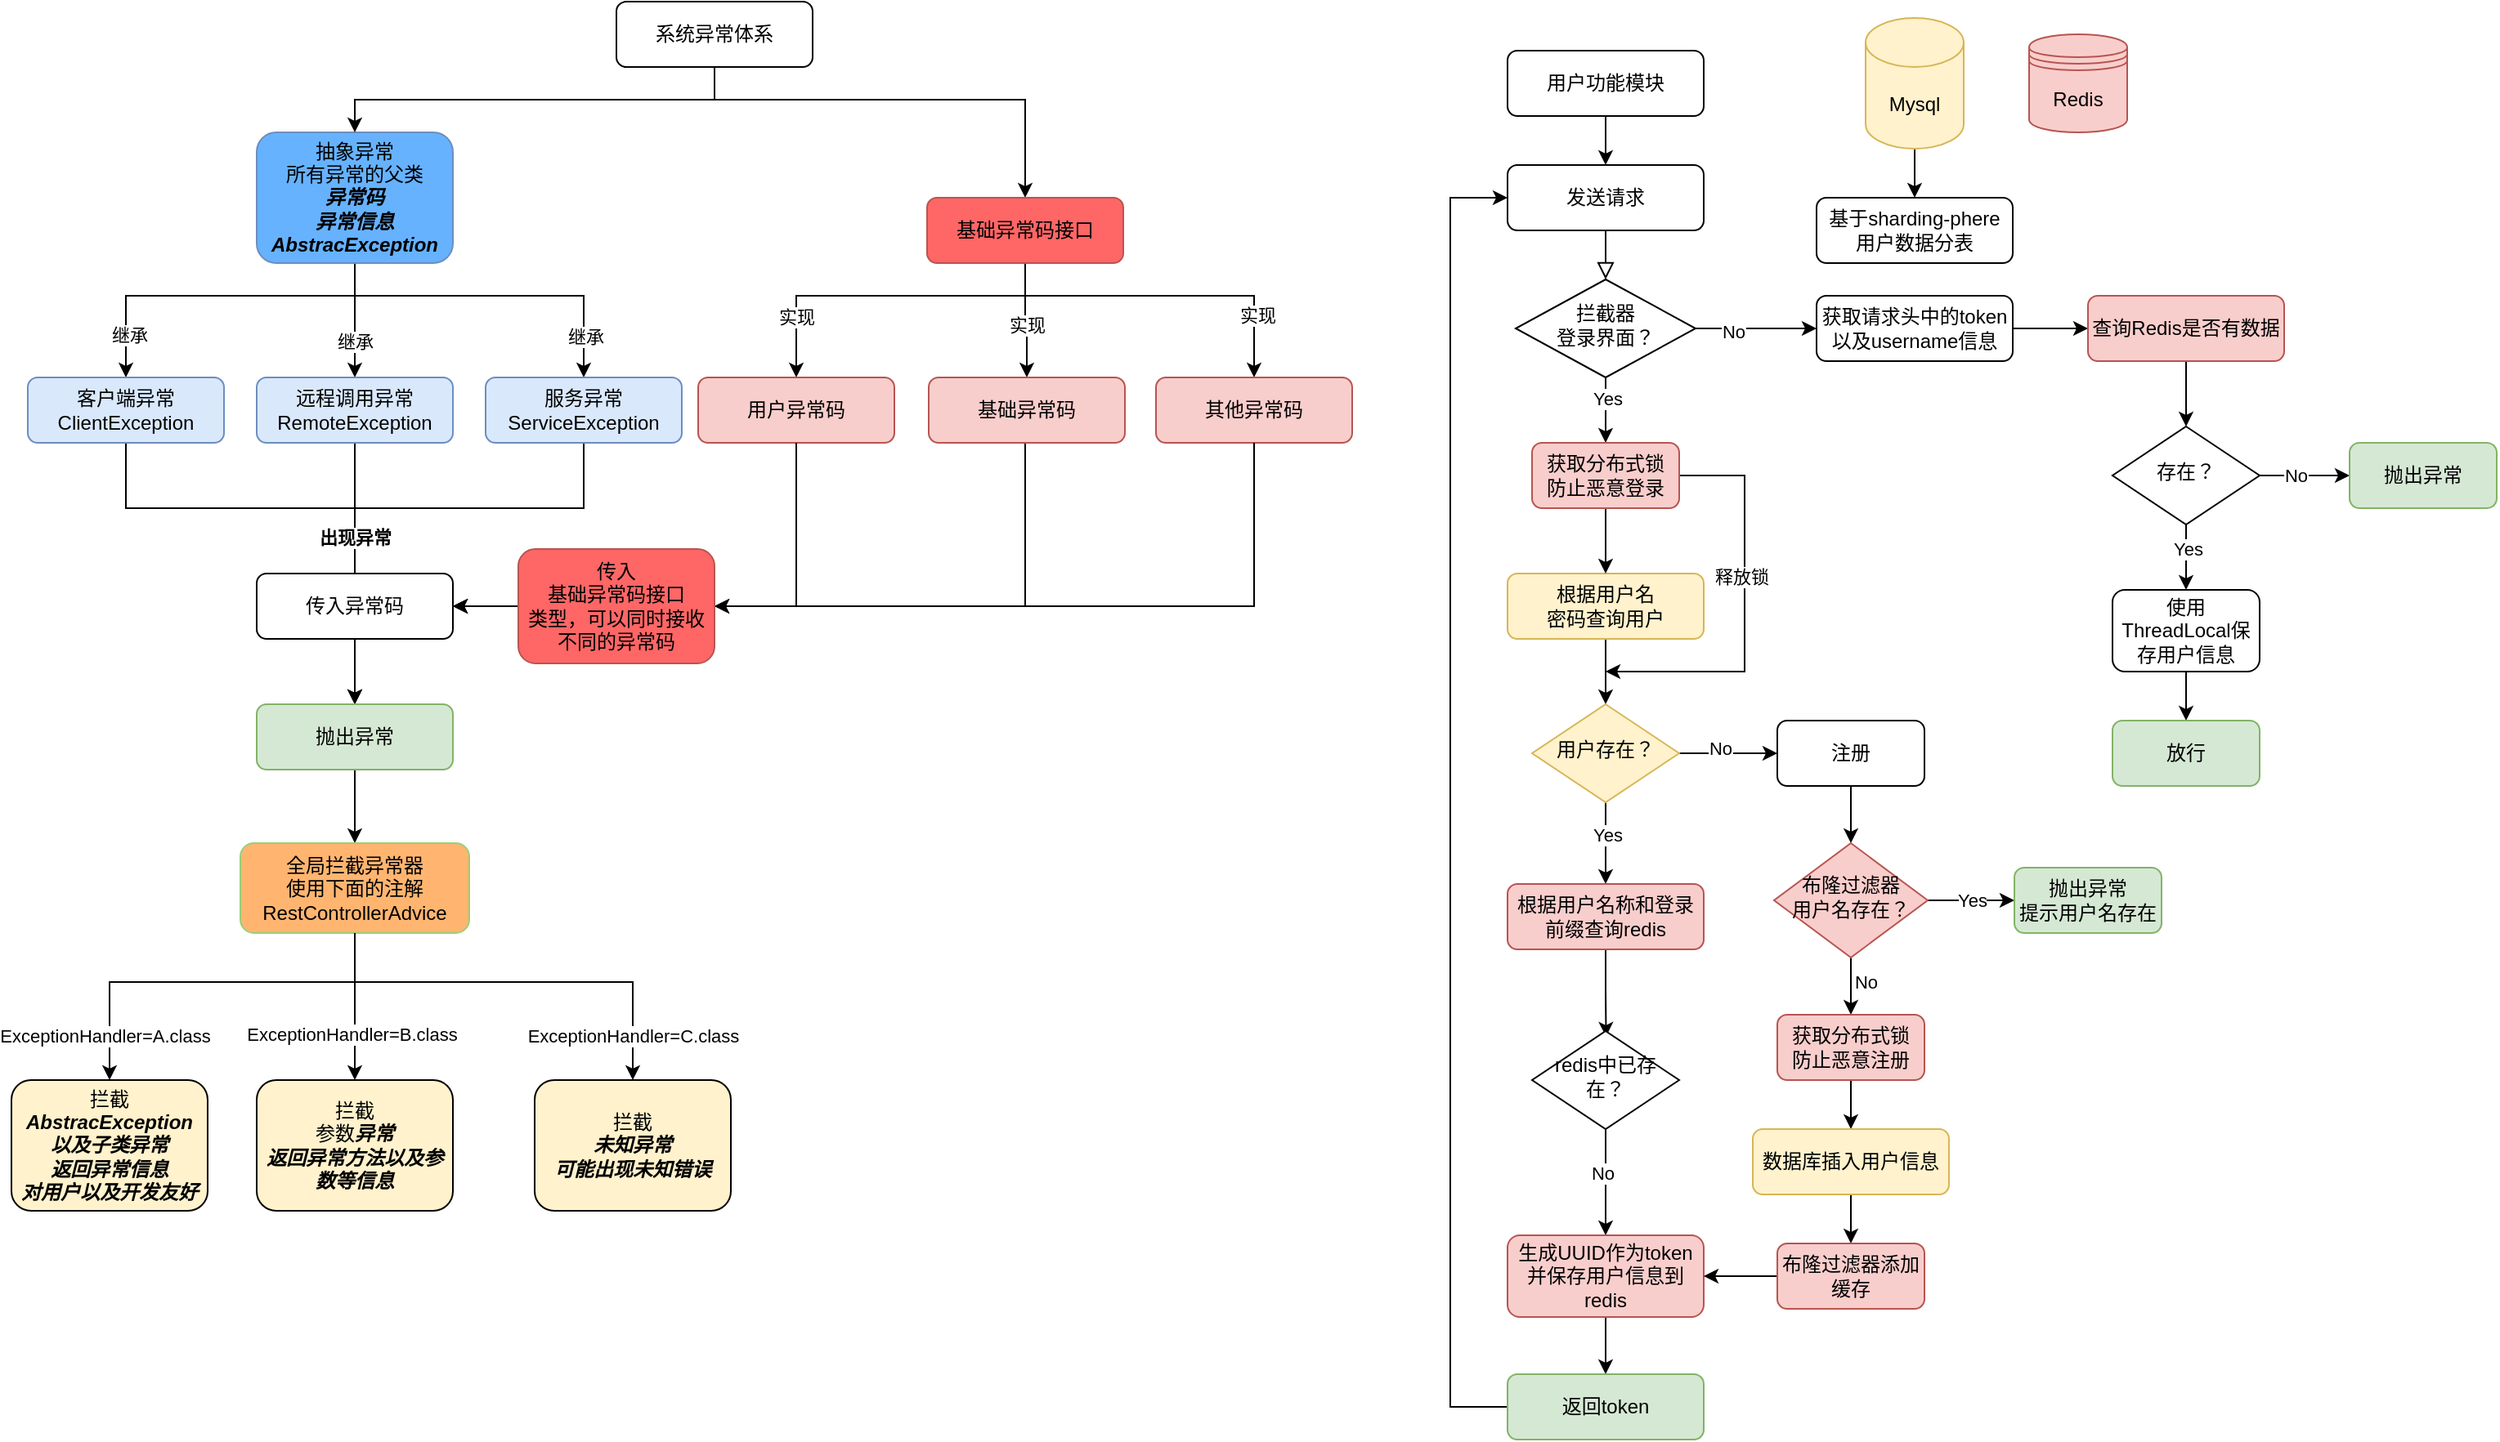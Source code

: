 <mxfile version="22.1.1" type="github">
  <diagram id="C5RBs43oDa-KdzZeNtuy" name="Page-1">
    <mxGraphModel dx="3204" dy="1265" grid="1" gridSize="10" guides="1" tooltips="1" connect="1" arrows="1" fold="1" page="1" pageScale="1" pageWidth="827" pageHeight="1169" math="0" shadow="0">
      <root>
        <mxCell id="WIyWlLk6GJQsqaUBKTNV-0" />
        <mxCell id="WIyWlLk6GJQsqaUBKTNV-1" parent="WIyWlLk6GJQsqaUBKTNV-0" />
        <mxCell id="WIyWlLk6GJQsqaUBKTNV-2" value="" style="rounded=0;html=1;jettySize=auto;orthogonalLoop=1;fontSize=11;endArrow=block;endFill=0;endSize=8;strokeWidth=1;shadow=0;labelBackgroundColor=none;edgeStyle=orthogonalEdgeStyle;" parent="WIyWlLk6GJQsqaUBKTNV-1" source="WIyWlLk6GJQsqaUBKTNV-3" target="WIyWlLk6GJQsqaUBKTNV-6" edge="1">
          <mxGeometry relative="1" as="geometry" />
        </mxCell>
        <mxCell id="WIyWlLk6GJQsqaUBKTNV-3" value="发送请求" style="rounded=1;whiteSpace=wrap;html=1;fontSize=12;glass=0;strokeWidth=1;shadow=0;" parent="WIyWlLk6GJQsqaUBKTNV-1" vertex="1">
          <mxGeometry x="135" y="120" width="120" height="40" as="geometry" />
        </mxCell>
        <mxCell id="wBwmX6nGh7LynTAwKtqd-40" value="" style="edgeStyle=orthogonalEdgeStyle;rounded=0;orthogonalLoop=1;jettySize=auto;html=1;" edge="1" parent="WIyWlLk6GJQsqaUBKTNV-1" source="WIyWlLk6GJQsqaUBKTNV-6" target="wBwmX6nGh7LynTAwKtqd-39">
          <mxGeometry relative="1" as="geometry" />
        </mxCell>
        <mxCell id="wBwmX6nGh7LynTAwKtqd-41" value="No" style="edgeLabel;html=1;align=center;verticalAlign=middle;resizable=0;points=[];" vertex="1" connectable="0" parent="wBwmX6nGh7LynTAwKtqd-40">
          <mxGeometry x="-0.387" y="-2" relative="1" as="geometry">
            <mxPoint as="offset" />
          </mxGeometry>
        </mxCell>
        <mxCell id="wBwmX6nGh7LynTAwKtqd-56" value="" style="edgeStyle=orthogonalEdgeStyle;rounded=0;orthogonalLoop=1;jettySize=auto;html=1;" edge="1" parent="WIyWlLk6GJQsqaUBKTNV-1" source="WIyWlLk6GJQsqaUBKTNV-6" target="wBwmX6nGh7LynTAwKtqd-53">
          <mxGeometry relative="1" as="geometry">
            <Array as="points">
              <mxPoint x="195" y="260" />
              <mxPoint x="195" y="260" />
            </Array>
          </mxGeometry>
        </mxCell>
        <mxCell id="wBwmX6nGh7LynTAwKtqd-69" value="Yes" style="edgeLabel;html=1;align=center;verticalAlign=middle;resizable=0;points=[];" vertex="1" connectable="0" parent="wBwmX6nGh7LynTAwKtqd-56">
          <mxGeometry x="-0.343" y="1" relative="1" as="geometry">
            <mxPoint as="offset" />
          </mxGeometry>
        </mxCell>
        <mxCell id="WIyWlLk6GJQsqaUBKTNV-6" value="拦截器&lt;br&gt;登录界面？" style="rhombus;whiteSpace=wrap;html=1;shadow=0;fontFamily=Helvetica;fontSize=12;align=center;strokeWidth=1;spacing=6;spacingTop=-4;" parent="WIyWlLk6GJQsqaUBKTNV-1" vertex="1">
          <mxGeometry x="140" y="190" width="110" height="60" as="geometry" />
        </mxCell>
        <mxCell id="wBwmX6nGh7LynTAwKtqd-58" value="" style="edgeStyle=orthogonalEdgeStyle;rounded=0;orthogonalLoop=1;jettySize=auto;html=1;" edge="1" parent="WIyWlLk6GJQsqaUBKTNV-1" source="WIyWlLk6GJQsqaUBKTNV-7" target="wBwmX6nGh7LynTAwKtqd-7">
          <mxGeometry relative="1" as="geometry" />
        </mxCell>
        <mxCell id="WIyWlLk6GJQsqaUBKTNV-7" value="根据用户名&lt;br&gt;密码查询用户" style="rounded=1;whiteSpace=wrap;html=1;fontSize=12;glass=0;strokeWidth=1;shadow=0;fillColor=#fff2cc;strokeColor=#d6b656;" parent="WIyWlLk6GJQsqaUBKTNV-1" vertex="1">
          <mxGeometry x="135" y="370" width="120" height="40" as="geometry" />
        </mxCell>
        <mxCell id="wBwmX6nGh7LynTAwKtqd-3" value="" style="edgeStyle=orthogonalEdgeStyle;rounded=0;orthogonalLoop=1;jettySize=auto;html=1;" edge="1" parent="WIyWlLk6GJQsqaUBKTNV-1" source="wBwmX6nGh7LynTAwKtqd-0" target="wBwmX6nGh7LynTAwKtqd-2">
          <mxGeometry relative="1" as="geometry" />
        </mxCell>
        <mxCell id="wBwmX6nGh7LynTAwKtqd-0" value="Mysql" style="shape=cylinder3;whiteSpace=wrap;html=1;boundedLbl=1;backgroundOutline=1;size=15;fillColor=#fff2cc;strokeColor=#d6b656;" vertex="1" parent="WIyWlLk6GJQsqaUBKTNV-1">
          <mxGeometry x="354" y="30" width="60" height="80" as="geometry" />
        </mxCell>
        <mxCell id="wBwmX6nGh7LynTAwKtqd-1" value="Redis" style="shape=datastore;whiteSpace=wrap;html=1;fillColor=#f8cecc;strokeColor=#b85450;" vertex="1" parent="WIyWlLk6GJQsqaUBKTNV-1">
          <mxGeometry x="454" y="40" width="60" height="60" as="geometry" />
        </mxCell>
        <mxCell id="wBwmX6nGh7LynTAwKtqd-2" value="基于sharding-phere&lt;br&gt;用户数据分表" style="whiteSpace=wrap;html=1;rounded=1;" vertex="1" parent="WIyWlLk6GJQsqaUBKTNV-1">
          <mxGeometry x="324" y="140" width="120" height="40" as="geometry" />
        </mxCell>
        <mxCell id="wBwmX6nGh7LynTAwKtqd-5" value="" style="edgeStyle=orthogonalEdgeStyle;rounded=0;orthogonalLoop=1;jettySize=auto;html=1;" edge="1" parent="WIyWlLk6GJQsqaUBKTNV-1" source="wBwmX6nGh7LynTAwKtqd-4" target="WIyWlLk6GJQsqaUBKTNV-3">
          <mxGeometry relative="1" as="geometry" />
        </mxCell>
        <mxCell id="wBwmX6nGh7LynTAwKtqd-4" value="用户功能模块" style="rounded=1;whiteSpace=wrap;html=1;fontSize=12;glass=0;strokeWidth=1;shadow=0;" vertex="1" parent="WIyWlLk6GJQsqaUBKTNV-1">
          <mxGeometry x="135" y="50" width="120" height="40" as="geometry" />
        </mxCell>
        <mxCell id="wBwmX6nGh7LynTAwKtqd-12" value="" style="edgeStyle=orthogonalEdgeStyle;rounded=0;orthogonalLoop=1;jettySize=auto;html=1;entryX=0;entryY=0.5;entryDx=0;entryDy=0;exitX=1;exitY=0.5;exitDx=0;exitDy=0;" edge="1" parent="WIyWlLk6GJQsqaUBKTNV-1" source="wBwmX6nGh7LynTAwKtqd-7" target="wBwmX6nGh7LynTAwKtqd-13">
          <mxGeometry relative="1" as="geometry">
            <mxPoint x="360" y="545" as="sourcePoint" />
            <mxPoint x="690" y="285" as="targetPoint" />
          </mxGeometry>
        </mxCell>
        <mxCell id="wBwmX6nGh7LynTAwKtqd-14" value="No" style="edgeLabel;html=1;align=center;verticalAlign=middle;resizable=0;points=[];" vertex="1" connectable="0" parent="wBwmX6nGh7LynTAwKtqd-12">
          <mxGeometry x="-0.159" y="3" relative="1" as="geometry">
            <mxPoint as="offset" />
          </mxGeometry>
        </mxCell>
        <mxCell id="wBwmX6nGh7LynTAwKtqd-16" style="edgeStyle=orthogonalEdgeStyle;rounded=0;orthogonalLoop=1;jettySize=auto;html=1;entryX=0.5;entryY=0;entryDx=0;entryDy=0;" edge="1" parent="WIyWlLk6GJQsqaUBKTNV-1" source="wBwmX6nGh7LynTAwKtqd-7" target="wBwmX6nGh7LynTAwKtqd-15">
          <mxGeometry relative="1" as="geometry" />
        </mxCell>
        <mxCell id="wBwmX6nGh7LynTAwKtqd-17" value="Yes" style="edgeLabel;html=1;align=center;verticalAlign=middle;resizable=0;points=[];" vertex="1" connectable="0" parent="wBwmX6nGh7LynTAwKtqd-16">
          <mxGeometry x="-0.192" y="1" relative="1" as="geometry">
            <mxPoint as="offset" />
          </mxGeometry>
        </mxCell>
        <mxCell id="wBwmX6nGh7LynTAwKtqd-7" value="用户存在？" style="rhombus;whiteSpace=wrap;html=1;shadow=0;fontFamily=Helvetica;fontSize=12;align=center;strokeWidth=1;spacing=6;spacingTop=-4;fillColor=#fff2cc;strokeColor=#d6b656;" vertex="1" parent="WIyWlLk6GJQsqaUBKTNV-1">
          <mxGeometry x="150" y="450" width="90" height="60" as="geometry" />
        </mxCell>
        <mxCell id="wBwmX6nGh7LynTAwKtqd-43" value="" style="edgeStyle=orthogonalEdgeStyle;rounded=0;orthogonalLoop=1;jettySize=auto;html=1;" edge="1" parent="WIyWlLk6GJQsqaUBKTNV-1" source="wBwmX6nGh7LynTAwKtqd-13" target="wBwmX6nGh7LynTAwKtqd-42">
          <mxGeometry relative="1" as="geometry">
            <Array as="points">
              <mxPoint x="345" y="580" />
              <mxPoint x="343" y="580" />
            </Array>
          </mxGeometry>
        </mxCell>
        <mxCell id="wBwmX6nGh7LynTAwKtqd-13" value="注册" style="rounded=1;whiteSpace=wrap;html=1;fontSize=12;glass=0;strokeWidth=1;shadow=0;" vertex="1" parent="WIyWlLk6GJQsqaUBKTNV-1">
          <mxGeometry x="300" y="460" width="90" height="40" as="geometry" />
        </mxCell>
        <mxCell id="wBwmX6nGh7LynTAwKtqd-20" value="" style="edgeStyle=orthogonalEdgeStyle;rounded=0;orthogonalLoop=1;jettySize=auto;html=1;entryX=0.503;entryY=0.057;entryDx=0;entryDy=0;entryPerimeter=0;" edge="1" parent="WIyWlLk6GJQsqaUBKTNV-1" source="wBwmX6nGh7LynTAwKtqd-15" target="wBwmX6nGh7LynTAwKtqd-21">
          <mxGeometry relative="1" as="geometry">
            <mxPoint x="504.029" y="420" as="targetPoint" />
          </mxGeometry>
        </mxCell>
        <mxCell id="wBwmX6nGh7LynTAwKtqd-15" value="根据用户名称和登录前缀查询redis" style="rounded=1;whiteSpace=wrap;html=1;fontSize=12;glass=0;strokeWidth=1;shadow=0;fillColor=#f8cecc;strokeColor=#b85450;" vertex="1" parent="WIyWlLk6GJQsqaUBKTNV-1">
          <mxGeometry x="135" y="560" width="120" height="40" as="geometry" />
        </mxCell>
        <mxCell id="wBwmX6nGh7LynTAwKtqd-26" value="" style="edgeStyle=orthogonalEdgeStyle;rounded=0;orthogonalLoop=1;jettySize=auto;html=1;" edge="1" parent="WIyWlLk6GJQsqaUBKTNV-1" source="wBwmX6nGh7LynTAwKtqd-21" target="wBwmX6nGh7LynTAwKtqd-23">
          <mxGeometry relative="1" as="geometry" />
        </mxCell>
        <mxCell id="wBwmX6nGh7LynTAwKtqd-27" value="No" style="edgeLabel;html=1;align=center;verticalAlign=middle;resizable=0;points=[];" vertex="1" connectable="0" parent="wBwmX6nGh7LynTAwKtqd-26">
          <mxGeometry x="-0.169" y="-2" relative="1" as="geometry">
            <mxPoint as="offset" />
          </mxGeometry>
        </mxCell>
        <mxCell id="wBwmX6nGh7LynTAwKtqd-21" value="redis中已存在？" style="rhombus;whiteSpace=wrap;html=1;shadow=0;fontFamily=Helvetica;fontSize=12;align=center;strokeWidth=1;spacing=6;spacingTop=-4;" vertex="1" parent="WIyWlLk6GJQsqaUBKTNV-1">
          <mxGeometry x="150" y="650" width="90" height="60" as="geometry" />
        </mxCell>
        <mxCell id="wBwmX6nGh7LynTAwKtqd-29" value="" style="edgeStyle=orthogonalEdgeStyle;rounded=0;orthogonalLoop=1;jettySize=auto;html=1;" edge="1" parent="WIyWlLk6GJQsqaUBKTNV-1" source="wBwmX6nGh7LynTAwKtqd-23" target="wBwmX6nGh7LynTAwKtqd-28">
          <mxGeometry relative="1" as="geometry" />
        </mxCell>
        <mxCell id="wBwmX6nGh7LynTAwKtqd-23" value="生成UUID作为token&lt;br&gt;并保存用户信息到redis" style="rounded=1;whiteSpace=wrap;html=1;fontSize=12;glass=0;strokeWidth=1;shadow=0;fillColor=#f8cecc;strokeColor=#b85450;" vertex="1" parent="WIyWlLk6GJQsqaUBKTNV-1">
          <mxGeometry x="135" y="775" width="120" height="50" as="geometry" />
        </mxCell>
        <mxCell id="wBwmX6nGh7LynTAwKtqd-33" style="edgeStyle=orthogonalEdgeStyle;rounded=0;orthogonalLoop=1;jettySize=auto;html=1;exitX=0;exitY=0.5;exitDx=0;exitDy=0;entryX=0;entryY=0.5;entryDx=0;entryDy=0;" edge="1" parent="WIyWlLk6GJQsqaUBKTNV-1" source="wBwmX6nGh7LynTAwKtqd-28" target="WIyWlLk6GJQsqaUBKTNV-3">
          <mxGeometry relative="1" as="geometry">
            <mxPoint x="119.97" y="149.97" as="targetPoint" />
            <mxPoint x="119.97" y="819.97" as="sourcePoint" />
            <Array as="points">
              <mxPoint x="100" y="880" />
              <mxPoint x="100" y="140" />
            </Array>
          </mxGeometry>
        </mxCell>
        <mxCell id="wBwmX6nGh7LynTAwKtqd-28" value="返回token" style="rounded=1;whiteSpace=wrap;html=1;fontSize=12;glass=0;strokeWidth=1;shadow=0;fillColor=#d5e8d4;strokeColor=#82b366;" vertex="1" parent="WIyWlLk6GJQsqaUBKTNV-1">
          <mxGeometry x="135" y="860" width="120" height="40" as="geometry" />
        </mxCell>
        <mxCell id="wBwmX6nGh7LynTAwKtqd-71" value="" style="edgeStyle=orthogonalEdgeStyle;rounded=0;orthogonalLoop=1;jettySize=auto;html=1;" edge="1" parent="WIyWlLk6GJQsqaUBKTNV-1" source="wBwmX6nGh7LynTAwKtqd-39" target="wBwmX6nGh7LynTAwKtqd-70">
          <mxGeometry relative="1" as="geometry" />
        </mxCell>
        <mxCell id="wBwmX6nGh7LynTAwKtqd-39" value="获取请求头中的token以及username信息" style="rounded=1;whiteSpace=wrap;html=1;fontSize=12;glass=0;strokeWidth=1;shadow=0;" vertex="1" parent="WIyWlLk6GJQsqaUBKTNV-1">
          <mxGeometry x="324" y="200" width="120" height="40" as="geometry" />
        </mxCell>
        <mxCell id="wBwmX6nGh7LynTAwKtqd-47" value="" style="edgeStyle=orthogonalEdgeStyle;rounded=0;orthogonalLoop=1;jettySize=auto;html=1;" edge="1" parent="WIyWlLk6GJQsqaUBKTNV-1" source="wBwmX6nGh7LynTAwKtqd-42" target="wBwmX6nGh7LynTAwKtqd-46">
          <mxGeometry relative="1" as="geometry" />
        </mxCell>
        <mxCell id="wBwmX6nGh7LynTAwKtqd-49" value="Yes" style="edgeLabel;html=1;align=center;verticalAlign=middle;resizable=0;points=[];" vertex="1" connectable="0" parent="wBwmX6nGh7LynTAwKtqd-47">
          <mxGeometry x="-0.474" y="2" relative="1" as="geometry">
            <mxPoint x="13" y="2" as="offset" />
          </mxGeometry>
        </mxCell>
        <mxCell id="wBwmX6nGh7LynTAwKtqd-63" value="" style="edgeStyle=orthogonalEdgeStyle;rounded=0;orthogonalLoop=1;jettySize=auto;html=1;" edge="1" parent="WIyWlLk6GJQsqaUBKTNV-1" source="wBwmX6nGh7LynTAwKtqd-42" target="wBwmX6nGh7LynTAwKtqd-50">
          <mxGeometry relative="1" as="geometry" />
        </mxCell>
        <mxCell id="wBwmX6nGh7LynTAwKtqd-68" value="No" style="edgeLabel;html=1;align=center;verticalAlign=middle;resizable=0;points=[];" vertex="1" connectable="0" parent="wBwmX6nGh7LynTAwKtqd-63">
          <mxGeometry x="0.328" y="-1" relative="1" as="geometry">
            <mxPoint x="10" y="-5" as="offset" />
          </mxGeometry>
        </mxCell>
        <mxCell id="wBwmX6nGh7LynTAwKtqd-42" value="布隆过滤器&lt;br&gt;用户名存在？" style="rhombus;whiteSpace=wrap;html=1;shadow=0;fontFamily=Helvetica;fontSize=12;align=center;strokeWidth=1;spacing=6;spacingTop=-4;fillColor=#f8cecc;strokeColor=#b85450;" vertex="1" parent="WIyWlLk6GJQsqaUBKTNV-1">
          <mxGeometry x="298" y="535" width="94" height="70" as="geometry" />
        </mxCell>
        <mxCell id="wBwmX6nGh7LynTAwKtqd-46" value="抛出异常&lt;br&gt;提示用户名存在" style="rounded=1;whiteSpace=wrap;html=1;fontSize=12;glass=0;strokeWidth=1;shadow=0;fillColor=#d5e8d4;strokeColor=#82b366;" vertex="1" parent="WIyWlLk6GJQsqaUBKTNV-1">
          <mxGeometry x="445" y="550" width="90" height="40" as="geometry" />
        </mxCell>
        <mxCell id="wBwmX6nGh7LynTAwKtqd-62" value="" style="edgeStyle=orthogonalEdgeStyle;rounded=0;orthogonalLoop=1;jettySize=auto;html=1;" edge="1" parent="WIyWlLk6GJQsqaUBKTNV-1" source="wBwmX6nGh7LynTAwKtqd-50" target="wBwmX6nGh7LynTAwKtqd-61">
          <mxGeometry relative="1" as="geometry" />
        </mxCell>
        <mxCell id="wBwmX6nGh7LynTAwKtqd-50" value="获取分布式锁&lt;br&gt;防止恶意注册" style="rounded=1;whiteSpace=wrap;html=1;fontSize=12;glass=0;strokeWidth=1;shadow=0;fillColor=#f8cecc;strokeColor=#b85450;" vertex="1" parent="WIyWlLk6GJQsqaUBKTNV-1">
          <mxGeometry x="300" y="640" width="90" height="40" as="geometry" />
        </mxCell>
        <mxCell id="wBwmX6nGh7LynTAwKtqd-57" value="" style="edgeStyle=orthogonalEdgeStyle;rounded=0;orthogonalLoop=1;jettySize=auto;html=1;" edge="1" parent="WIyWlLk6GJQsqaUBKTNV-1" source="wBwmX6nGh7LynTAwKtqd-53" target="WIyWlLk6GJQsqaUBKTNV-7">
          <mxGeometry relative="1" as="geometry" />
        </mxCell>
        <mxCell id="wBwmX6nGh7LynTAwKtqd-59" style="edgeStyle=orthogonalEdgeStyle;rounded=0;orthogonalLoop=1;jettySize=auto;html=1;exitX=1;exitY=0.5;exitDx=0;exitDy=0;" edge="1" parent="WIyWlLk6GJQsqaUBKTNV-1" source="wBwmX6nGh7LynTAwKtqd-53">
          <mxGeometry relative="1" as="geometry">
            <mxPoint x="195" y="430" as="targetPoint" />
            <mxPoint x="249" y="310" as="sourcePoint" />
            <Array as="points">
              <mxPoint x="280" y="310" />
              <mxPoint x="280" y="430" />
            </Array>
          </mxGeometry>
        </mxCell>
        <mxCell id="wBwmX6nGh7LynTAwKtqd-60" value="释放锁" style="edgeLabel;html=1;align=center;verticalAlign=middle;resizable=0;points=[];" vertex="1" connectable="0" parent="wBwmX6nGh7LynTAwKtqd-59">
          <mxGeometry x="-0.172" y="-2" relative="1" as="geometry">
            <mxPoint as="offset" />
          </mxGeometry>
        </mxCell>
        <mxCell id="wBwmX6nGh7LynTAwKtqd-53" value="获取分布式锁&lt;br&gt;防止恶意登录" style="rounded=1;whiteSpace=wrap;html=1;fontSize=12;glass=0;strokeWidth=1;shadow=0;fillColor=#f8cecc;strokeColor=#b85450;" vertex="1" parent="WIyWlLk6GJQsqaUBKTNV-1">
          <mxGeometry x="150" y="290" width="90" height="40" as="geometry" />
        </mxCell>
        <mxCell id="wBwmX6nGh7LynTAwKtqd-65" value="" style="edgeStyle=orthogonalEdgeStyle;rounded=0;orthogonalLoop=1;jettySize=auto;html=1;" edge="1" parent="WIyWlLk6GJQsqaUBKTNV-1" source="wBwmX6nGh7LynTAwKtqd-61" target="wBwmX6nGh7LynTAwKtqd-64">
          <mxGeometry relative="1" as="geometry" />
        </mxCell>
        <mxCell id="wBwmX6nGh7LynTAwKtqd-61" value="数据库插入用户信息" style="rounded=1;whiteSpace=wrap;html=1;fontSize=12;glass=0;strokeWidth=1;shadow=0;fillColor=#fff2cc;strokeColor=#d6b656;" vertex="1" parent="WIyWlLk6GJQsqaUBKTNV-1">
          <mxGeometry x="285" y="710" width="120" height="40" as="geometry" />
        </mxCell>
        <mxCell id="wBwmX6nGh7LynTAwKtqd-78" value="" style="edgeStyle=orthogonalEdgeStyle;rounded=0;orthogonalLoop=1;jettySize=auto;html=1;" edge="1" parent="WIyWlLk6GJQsqaUBKTNV-1" source="wBwmX6nGh7LynTAwKtqd-64" target="wBwmX6nGh7LynTAwKtqd-23">
          <mxGeometry relative="1" as="geometry" />
        </mxCell>
        <mxCell id="wBwmX6nGh7LynTAwKtqd-64" value="布隆过滤器添加缓存" style="rounded=1;whiteSpace=wrap;html=1;fontSize=12;glass=0;strokeWidth=1;shadow=0;fillColor=#f8cecc;strokeColor=#b85450;" vertex="1" parent="WIyWlLk6GJQsqaUBKTNV-1">
          <mxGeometry x="300" y="780" width="90" height="40" as="geometry" />
        </mxCell>
        <mxCell id="wBwmX6nGh7LynTAwKtqd-73" value="" style="edgeStyle=orthogonalEdgeStyle;rounded=0;orthogonalLoop=1;jettySize=auto;html=1;" edge="1" parent="WIyWlLk6GJQsqaUBKTNV-1" source="wBwmX6nGh7LynTAwKtqd-70" target="wBwmX6nGh7LynTAwKtqd-72">
          <mxGeometry relative="1" as="geometry" />
        </mxCell>
        <mxCell id="wBwmX6nGh7LynTAwKtqd-70" value="查询Redis是否有数据" style="rounded=1;whiteSpace=wrap;html=1;fontSize=12;glass=0;strokeWidth=1;shadow=0;fillColor=#f8cecc;strokeColor=#b85450;" vertex="1" parent="WIyWlLk6GJQsqaUBKTNV-1">
          <mxGeometry x="490" y="200" width="120" height="40" as="geometry" />
        </mxCell>
        <mxCell id="wBwmX6nGh7LynTAwKtqd-75" value="" style="edgeStyle=orthogonalEdgeStyle;rounded=0;orthogonalLoop=1;jettySize=auto;html=1;" edge="1" parent="WIyWlLk6GJQsqaUBKTNV-1" source="wBwmX6nGh7LynTAwKtqd-72" target="wBwmX6nGh7LynTAwKtqd-74">
          <mxGeometry relative="1" as="geometry" />
        </mxCell>
        <mxCell id="wBwmX6nGh7LynTAwKtqd-76" value="No" style="edgeLabel;html=1;align=center;verticalAlign=middle;resizable=0;points=[];" vertex="1" connectable="0" parent="wBwmX6nGh7LynTAwKtqd-75">
          <mxGeometry x="-0.2" relative="1" as="geometry">
            <mxPoint as="offset" />
          </mxGeometry>
        </mxCell>
        <mxCell id="wBwmX6nGh7LynTAwKtqd-80" value="" style="edgeStyle=orthogonalEdgeStyle;rounded=0;orthogonalLoop=1;jettySize=auto;html=1;" edge="1" parent="WIyWlLk6GJQsqaUBKTNV-1" source="wBwmX6nGh7LynTAwKtqd-72" target="wBwmX6nGh7LynTAwKtqd-79">
          <mxGeometry relative="1" as="geometry" />
        </mxCell>
        <mxCell id="wBwmX6nGh7LynTAwKtqd-81" value="Yes" style="edgeLabel;html=1;align=center;verticalAlign=middle;resizable=0;points=[];" vertex="1" connectable="0" parent="wBwmX6nGh7LynTAwKtqd-80">
          <mxGeometry x="-0.264" y="1" relative="1" as="geometry">
            <mxPoint as="offset" />
          </mxGeometry>
        </mxCell>
        <mxCell id="wBwmX6nGh7LynTAwKtqd-72" value="存在？" style="rhombus;whiteSpace=wrap;html=1;shadow=0;fontFamily=Helvetica;fontSize=12;align=center;strokeWidth=1;spacing=6;spacingTop=-4;" vertex="1" parent="WIyWlLk6GJQsqaUBKTNV-1">
          <mxGeometry x="505" y="280" width="90" height="60" as="geometry" />
        </mxCell>
        <mxCell id="wBwmX6nGh7LynTAwKtqd-74" value="抛出异常" style="rounded=1;whiteSpace=wrap;html=1;fontSize=12;glass=0;strokeWidth=1;shadow=0;fillColor=#d5e8d4;strokeColor=#82b366;" vertex="1" parent="WIyWlLk6GJQsqaUBKTNV-1">
          <mxGeometry x="650" y="290" width="90" height="40" as="geometry" />
        </mxCell>
        <mxCell id="wBwmX6nGh7LynTAwKtqd-84" value="" style="edgeStyle=orthogonalEdgeStyle;rounded=0;orthogonalLoop=1;jettySize=auto;html=1;entryX=0.5;entryY=0;entryDx=0;entryDy=0;" edge="1" parent="WIyWlLk6GJQsqaUBKTNV-1" source="wBwmX6nGh7LynTAwKtqd-79" target="wBwmX6nGh7LynTAwKtqd-85">
          <mxGeometry relative="1" as="geometry">
            <mxPoint x="550" y="470" as="targetPoint" />
            <Array as="points">
              <mxPoint x="550" y="440" />
              <mxPoint x="550" y="440" />
            </Array>
          </mxGeometry>
        </mxCell>
        <mxCell id="wBwmX6nGh7LynTAwKtqd-79" value="使用ThreadLocal保存用户信息" style="rounded=1;whiteSpace=wrap;html=1;fontSize=12;glass=0;strokeWidth=1;shadow=0;" vertex="1" parent="WIyWlLk6GJQsqaUBKTNV-1">
          <mxGeometry x="505" y="380" width="90" height="50" as="geometry" />
        </mxCell>
        <mxCell id="wBwmX6nGh7LynTAwKtqd-85" value="放行" style="rounded=1;whiteSpace=wrap;html=1;fontSize=12;glass=0;strokeWidth=1;shadow=0;fillColor=#d5e8d4;strokeColor=#82b366;" vertex="1" parent="WIyWlLk6GJQsqaUBKTNV-1">
          <mxGeometry x="505" y="460" width="90" height="40" as="geometry" />
        </mxCell>
        <mxCell id="wBwmX6nGh7LynTAwKtqd-154" style="edgeStyle=orthogonalEdgeStyle;rounded=0;orthogonalLoop=1;jettySize=auto;html=1;entryX=0.5;entryY=0;entryDx=0;entryDy=0;" edge="1" parent="WIyWlLk6GJQsqaUBKTNV-1" source="wBwmX6nGh7LynTAwKtqd-100" target="wBwmX6nGh7LynTAwKtqd-148">
          <mxGeometry relative="1" as="geometry">
            <Array as="points">
              <mxPoint x="-570" y="200" />
              <mxPoint x="-710" y="200" />
            </Array>
          </mxGeometry>
        </mxCell>
        <mxCell id="wBwmX6nGh7LynTAwKtqd-159" value="继承" style="edgeLabel;html=1;align=center;verticalAlign=middle;resizable=0;points=[];" vertex="1" connectable="0" parent="wBwmX6nGh7LynTAwKtqd-154">
          <mxGeometry x="0.752" y="2" relative="1" as="geometry">
            <mxPoint as="offset" />
          </mxGeometry>
        </mxCell>
        <mxCell id="wBwmX6nGh7LynTAwKtqd-155" style="edgeStyle=orthogonalEdgeStyle;rounded=0;orthogonalLoop=1;jettySize=auto;html=1;entryX=0.5;entryY=0;entryDx=0;entryDy=0;" edge="1" parent="WIyWlLk6GJQsqaUBKTNV-1" source="wBwmX6nGh7LynTAwKtqd-100" target="wBwmX6nGh7LynTAwKtqd-150">
          <mxGeometry relative="1" as="geometry">
            <Array as="points">
              <mxPoint x="-570" y="240" />
            </Array>
          </mxGeometry>
        </mxCell>
        <mxCell id="wBwmX6nGh7LynTAwKtqd-160" value="继承" style="edgeLabel;html=1;align=center;verticalAlign=middle;resizable=0;points=[];" vertex="1" connectable="0" parent="wBwmX6nGh7LynTAwKtqd-155">
          <mxGeometry x="0.367" relative="1" as="geometry">
            <mxPoint as="offset" />
          </mxGeometry>
        </mxCell>
        <mxCell id="wBwmX6nGh7LynTAwKtqd-156" style="edgeStyle=orthogonalEdgeStyle;rounded=0;orthogonalLoop=1;jettySize=auto;html=1;entryX=0.5;entryY=0;entryDx=0;entryDy=0;" edge="1" parent="WIyWlLk6GJQsqaUBKTNV-1" source="wBwmX6nGh7LynTAwKtqd-100" target="wBwmX6nGh7LynTAwKtqd-153">
          <mxGeometry relative="1" as="geometry">
            <Array as="points">
              <mxPoint x="-570" y="200" />
              <mxPoint x="-430" y="200" />
            </Array>
          </mxGeometry>
        </mxCell>
        <mxCell id="wBwmX6nGh7LynTAwKtqd-161" value="继承" style="edgeLabel;html=1;align=center;verticalAlign=middle;resizable=0;points=[];" vertex="1" connectable="0" parent="wBwmX6nGh7LynTAwKtqd-156">
          <mxGeometry x="0.764" y="1" relative="1" as="geometry">
            <mxPoint as="offset" />
          </mxGeometry>
        </mxCell>
        <mxCell id="wBwmX6nGh7LynTAwKtqd-100" value="抽象异常&lt;br&gt;所有异常的父类&lt;br&gt;&lt;b&gt;&lt;i&gt;异常码&lt;br&gt;异常信息&lt;br&gt;AbstracException&lt;br&gt;&lt;/i&gt;&lt;/b&gt;" style="rounded=1;whiteSpace=wrap;html=1;fontSize=12;glass=0;strokeWidth=1;shadow=0;fillColor=#66B2FF;strokeColor=#6c8ebf;" vertex="1" parent="WIyWlLk6GJQsqaUBKTNV-1">
          <mxGeometry x="-630" y="100" width="120" height="80" as="geometry" />
        </mxCell>
        <mxCell id="wBwmX6nGh7LynTAwKtqd-181" style="edgeStyle=orthogonalEdgeStyle;rounded=0;orthogonalLoop=1;jettySize=auto;html=1;entryX=0.5;entryY=0;entryDx=0;entryDy=0;" edge="1" parent="WIyWlLk6GJQsqaUBKTNV-1" source="wBwmX6nGh7LynTAwKtqd-148" target="wBwmX6nGh7LynTAwKtqd-180">
          <mxGeometry relative="1" as="geometry">
            <Array as="points">
              <mxPoint x="-710" y="330" />
              <mxPoint x="-570" y="330" />
            </Array>
          </mxGeometry>
        </mxCell>
        <mxCell id="wBwmX6nGh7LynTAwKtqd-148" value="客户端异常&lt;br&gt;ClientException" style="rounded=1;whiteSpace=wrap;html=1;fontSize=12;glass=0;strokeWidth=1;shadow=0;fillColor=#dae8fc;strokeColor=#6c8ebf;" vertex="1" parent="WIyWlLk6GJQsqaUBKTNV-1">
          <mxGeometry x="-770" y="250" width="120" height="40" as="geometry" />
        </mxCell>
        <mxCell id="wBwmX6nGh7LynTAwKtqd-182" style="edgeStyle=orthogonalEdgeStyle;rounded=0;orthogonalLoop=1;jettySize=auto;html=1;entryX=0.5;entryY=0;entryDx=0;entryDy=0;" edge="1" parent="WIyWlLk6GJQsqaUBKTNV-1" source="wBwmX6nGh7LynTAwKtqd-150" target="wBwmX6nGh7LynTAwKtqd-180">
          <mxGeometry relative="1" as="geometry" />
        </mxCell>
        <mxCell id="wBwmX6nGh7LynTAwKtqd-150" value="远程调用异常&lt;br&gt;RemoteException" style="rounded=1;whiteSpace=wrap;html=1;fontSize=12;glass=0;strokeWidth=1;shadow=0;fillColor=#dae8fc;strokeColor=#6c8ebf;" vertex="1" parent="WIyWlLk6GJQsqaUBKTNV-1">
          <mxGeometry x="-630" y="250" width="120" height="40" as="geometry" />
        </mxCell>
        <mxCell id="wBwmX6nGh7LynTAwKtqd-183" style="edgeStyle=orthogonalEdgeStyle;rounded=0;orthogonalLoop=1;jettySize=auto;html=1;entryX=0.5;entryY=0;entryDx=0;entryDy=0;" edge="1" parent="WIyWlLk6GJQsqaUBKTNV-1" source="wBwmX6nGh7LynTAwKtqd-153" target="wBwmX6nGh7LynTAwKtqd-180">
          <mxGeometry relative="1" as="geometry">
            <Array as="points">
              <mxPoint x="-430" y="330" />
              <mxPoint x="-570" y="330" />
            </Array>
          </mxGeometry>
        </mxCell>
        <mxCell id="wBwmX6nGh7LynTAwKtqd-216" value="出现异常" style="edgeLabel;html=1;align=center;verticalAlign=middle;resizable=0;points=[];fontStyle=1" vertex="1" connectable="0" parent="wBwmX6nGh7LynTAwKtqd-183">
          <mxGeometry x="0.317" relative="1" as="geometry">
            <mxPoint as="offset" />
          </mxGeometry>
        </mxCell>
        <mxCell id="wBwmX6nGh7LynTAwKtqd-153" value="服务异常&lt;br&gt;ServiceException" style="rounded=1;whiteSpace=wrap;html=1;fontSize=12;glass=0;strokeWidth=1;shadow=0;fillColor=#dae8fc;strokeColor=#6c8ebf;" vertex="1" parent="WIyWlLk6GJQsqaUBKTNV-1">
          <mxGeometry x="-490" y="250" width="120" height="40" as="geometry" />
        </mxCell>
        <mxCell id="wBwmX6nGh7LynTAwKtqd-158" value="" style="edgeStyle=orthogonalEdgeStyle;rounded=0;orthogonalLoop=1;jettySize=auto;html=1;" edge="1" parent="WIyWlLk6GJQsqaUBKTNV-1" source="wBwmX6nGh7LynTAwKtqd-157" target="wBwmX6nGh7LynTAwKtqd-100">
          <mxGeometry relative="1" as="geometry">
            <Array as="points">
              <mxPoint x="-350" y="80" />
              <mxPoint x="-570" y="80" />
            </Array>
          </mxGeometry>
        </mxCell>
        <mxCell id="wBwmX6nGh7LynTAwKtqd-179" style="edgeStyle=orthogonalEdgeStyle;rounded=0;orthogonalLoop=1;jettySize=auto;html=1;entryX=0.5;entryY=0;entryDx=0;entryDy=0;" edge="1" parent="WIyWlLk6GJQsqaUBKTNV-1" source="wBwmX6nGh7LynTAwKtqd-157" target="wBwmX6nGh7LynTAwKtqd-164">
          <mxGeometry relative="1" as="geometry">
            <Array as="points">
              <mxPoint x="-350" y="80" />
              <mxPoint x="-160" y="80" />
            </Array>
          </mxGeometry>
        </mxCell>
        <mxCell id="wBwmX6nGh7LynTAwKtqd-157" value="系统异常体系" style="rounded=1;whiteSpace=wrap;html=1;fontSize=12;glass=0;strokeWidth=1;shadow=0;" vertex="1" parent="WIyWlLk6GJQsqaUBKTNV-1">
          <mxGeometry x="-410" y="20" width="120" height="40" as="geometry" />
        </mxCell>
        <mxCell id="wBwmX6nGh7LynTAwKtqd-173" value="" style="edgeStyle=orthogonalEdgeStyle;rounded=0;orthogonalLoop=1;jettySize=auto;html=1;" edge="1" parent="WIyWlLk6GJQsqaUBKTNV-1" source="wBwmX6nGh7LynTAwKtqd-164" target="wBwmX6nGh7LynTAwKtqd-169">
          <mxGeometry relative="1" as="geometry" />
        </mxCell>
        <mxCell id="wBwmX6nGh7LynTAwKtqd-177" value="实现" style="edgeLabel;html=1;align=center;verticalAlign=middle;resizable=0;points=[];" vertex="1" connectable="0" parent="wBwmX6nGh7LynTAwKtqd-173">
          <mxGeometry x="0.088" relative="1" as="geometry">
            <mxPoint as="offset" />
          </mxGeometry>
        </mxCell>
        <mxCell id="wBwmX6nGh7LynTAwKtqd-174" style="edgeStyle=orthogonalEdgeStyle;rounded=0;orthogonalLoop=1;jettySize=auto;html=1;entryX=0.5;entryY=0;entryDx=0;entryDy=0;" edge="1" parent="WIyWlLk6GJQsqaUBKTNV-1" source="wBwmX6nGh7LynTAwKtqd-164" target="wBwmX6nGh7LynTAwKtqd-170">
          <mxGeometry relative="1" as="geometry">
            <Array as="points">
              <mxPoint x="-160" y="200" />
              <mxPoint x="-300" y="200" />
              <mxPoint x="-300" y="220" />
            </Array>
          </mxGeometry>
        </mxCell>
        <mxCell id="wBwmX6nGh7LynTAwKtqd-176" value="实现" style="edgeLabel;html=1;align=center;verticalAlign=middle;resizable=0;points=[];" vertex="1" connectable="0" parent="wBwmX6nGh7LynTAwKtqd-174">
          <mxGeometry x="0.644" relative="1" as="geometry">
            <mxPoint as="offset" />
          </mxGeometry>
        </mxCell>
        <mxCell id="wBwmX6nGh7LynTAwKtqd-175" style="edgeStyle=orthogonalEdgeStyle;rounded=0;orthogonalLoop=1;jettySize=auto;html=1;entryX=0.5;entryY=0;entryDx=0;entryDy=0;" edge="1" parent="WIyWlLk6GJQsqaUBKTNV-1" source="wBwmX6nGh7LynTAwKtqd-164" target="wBwmX6nGh7LynTAwKtqd-172">
          <mxGeometry relative="1" as="geometry">
            <mxPoint x="-40" y="240" as="targetPoint" />
            <Array as="points">
              <mxPoint x="-160" y="200" />
              <mxPoint x="-20" y="200" />
            </Array>
          </mxGeometry>
        </mxCell>
        <mxCell id="wBwmX6nGh7LynTAwKtqd-178" value="实现" style="edgeLabel;html=1;align=center;verticalAlign=middle;resizable=0;points=[];" vertex="1" connectable="0" parent="wBwmX6nGh7LynTAwKtqd-175">
          <mxGeometry x="0.64" y="2" relative="1" as="geometry">
            <mxPoint as="offset" />
          </mxGeometry>
        </mxCell>
        <mxCell id="wBwmX6nGh7LynTAwKtqd-164" value="基础异常码接口" style="rounded=1;whiteSpace=wrap;html=1;fontSize=12;glass=0;strokeWidth=1;shadow=0;fillColor=#FF6666;strokeColor=#b85450;" vertex="1" parent="WIyWlLk6GJQsqaUBKTNV-1">
          <mxGeometry x="-220" y="140" width="120" height="40" as="geometry" />
        </mxCell>
        <mxCell id="wBwmX6nGh7LynTAwKtqd-187" style="edgeStyle=orthogonalEdgeStyle;rounded=0;orthogonalLoop=1;jettySize=auto;html=1;entryX=1;entryY=0.5;entryDx=0;entryDy=0;" edge="1" parent="WIyWlLk6GJQsqaUBKTNV-1" source="wBwmX6nGh7LynTAwKtqd-169" target="wBwmX6nGh7LynTAwKtqd-184">
          <mxGeometry relative="1" as="geometry">
            <Array as="points">
              <mxPoint x="-160" y="390" />
            </Array>
          </mxGeometry>
        </mxCell>
        <mxCell id="wBwmX6nGh7LynTAwKtqd-169" value="基础异常码" style="rounded=1;whiteSpace=wrap;html=1;fontSize=12;glass=0;strokeWidth=1;shadow=0;fillColor=#f8cecc;strokeColor=#b85450;" vertex="1" parent="WIyWlLk6GJQsqaUBKTNV-1">
          <mxGeometry x="-219" y="250" width="120" height="40" as="geometry" />
        </mxCell>
        <mxCell id="wBwmX6nGh7LynTAwKtqd-186" style="edgeStyle=orthogonalEdgeStyle;rounded=0;orthogonalLoop=1;jettySize=auto;html=1;entryX=1;entryY=0.5;entryDx=0;entryDy=0;" edge="1" parent="WIyWlLk6GJQsqaUBKTNV-1" source="wBwmX6nGh7LynTAwKtqd-190" target="wBwmX6nGh7LynTAwKtqd-184">
          <mxGeometry relative="1" as="geometry">
            <Array as="points">
              <mxPoint x="-300" y="390" />
            </Array>
          </mxGeometry>
        </mxCell>
        <mxCell id="wBwmX6nGh7LynTAwKtqd-170" value="用户异常码" style="rounded=1;whiteSpace=wrap;html=1;fontSize=12;glass=0;strokeWidth=1;shadow=0;fillColor=#f8cecc;strokeColor=#b85450;" vertex="1" parent="WIyWlLk6GJQsqaUBKTNV-1">
          <mxGeometry x="-360" y="250" width="120" height="40" as="geometry" />
        </mxCell>
        <mxCell id="wBwmX6nGh7LynTAwKtqd-188" style="edgeStyle=orthogonalEdgeStyle;rounded=0;orthogonalLoop=1;jettySize=auto;html=1;entryX=1;entryY=0.5;entryDx=0;entryDy=0;" edge="1" parent="WIyWlLk6GJQsqaUBKTNV-1" source="wBwmX6nGh7LynTAwKtqd-190" target="wBwmX6nGh7LynTAwKtqd-184">
          <mxGeometry relative="1" as="geometry">
            <Array as="points" />
          </mxGeometry>
        </mxCell>
        <mxCell id="wBwmX6nGh7LynTAwKtqd-172" value="其他异常码" style="rounded=1;whiteSpace=wrap;html=1;fontSize=12;glass=0;strokeWidth=1;shadow=0;fillColor=#f8cecc;strokeColor=#b85450;" vertex="1" parent="WIyWlLk6GJQsqaUBKTNV-1">
          <mxGeometry x="-80" y="250" width="120" height="40" as="geometry" />
        </mxCell>
        <mxCell id="wBwmX6nGh7LynTAwKtqd-194" value="" style="edgeStyle=orthogonalEdgeStyle;rounded=0;orthogonalLoop=1;jettySize=auto;html=1;" edge="1" parent="WIyWlLk6GJQsqaUBKTNV-1" source="wBwmX6nGh7LynTAwKtqd-180" target="wBwmX6nGh7LynTAwKtqd-193">
          <mxGeometry relative="1" as="geometry" />
        </mxCell>
        <mxCell id="wBwmX6nGh7LynTAwKtqd-180" value="抛出异常" style="rounded=1;whiteSpace=wrap;html=1;fontSize=12;glass=0;strokeWidth=1;shadow=0;fillColor=#d5e8d4;strokeColor=#82b366;" vertex="1" parent="WIyWlLk6GJQsqaUBKTNV-1">
          <mxGeometry x="-630" y="450" width="120" height="40" as="geometry" />
        </mxCell>
        <mxCell id="wBwmX6nGh7LynTAwKtqd-184" value="传入异常码" style="rounded=1;whiteSpace=wrap;html=1;fontSize=12;glass=0;strokeWidth=1;shadow=0;" vertex="1" parent="WIyWlLk6GJQsqaUBKTNV-1">
          <mxGeometry x="-630" y="370" width="120" height="40" as="geometry" />
        </mxCell>
        <mxCell id="wBwmX6nGh7LynTAwKtqd-191" value="" style="edgeStyle=orthogonalEdgeStyle;rounded=0;orthogonalLoop=1;jettySize=auto;html=1;entryX=1;entryY=0.5;entryDx=0;entryDy=0;" edge="1" parent="WIyWlLk6GJQsqaUBKTNV-1" source="wBwmX6nGh7LynTAwKtqd-172" target="wBwmX6nGh7LynTAwKtqd-190">
          <mxGeometry relative="1" as="geometry">
            <mxPoint x="-20" y="290" as="sourcePoint" />
            <mxPoint x="-510" y="390" as="targetPoint" />
            <Array as="points">
              <mxPoint x="-20" y="390" />
            </Array>
          </mxGeometry>
        </mxCell>
        <mxCell id="wBwmX6nGh7LynTAwKtqd-192" value="" style="edgeStyle=orthogonalEdgeStyle;rounded=0;orthogonalLoop=1;jettySize=auto;html=1;entryX=1;entryY=0.5;entryDx=0;entryDy=0;" edge="1" parent="WIyWlLk6GJQsqaUBKTNV-1" source="wBwmX6nGh7LynTAwKtqd-170" target="wBwmX6nGh7LynTAwKtqd-190">
          <mxGeometry relative="1" as="geometry">
            <mxPoint x="-300" y="290" as="sourcePoint" />
            <mxPoint x="-510" y="390" as="targetPoint" />
            <Array as="points" />
          </mxGeometry>
        </mxCell>
        <mxCell id="wBwmX6nGh7LynTAwKtqd-190" value="传入&lt;br&gt;基础异常码接口&lt;br&gt;类型，可以同时接收不同的异常码" style="rounded=1;whiteSpace=wrap;html=1;fontSize=12;glass=0;strokeWidth=1;shadow=0;fillColor=#FF6666;strokeColor=#b85450;" vertex="1" parent="WIyWlLk6GJQsqaUBKTNV-1">
          <mxGeometry x="-470" y="355" width="120" height="70" as="geometry" />
        </mxCell>
        <mxCell id="wBwmX6nGh7LynTAwKtqd-202" style="edgeStyle=orthogonalEdgeStyle;rounded=0;orthogonalLoop=1;jettySize=auto;html=1;entryX=0.5;entryY=0;entryDx=0;entryDy=0;" edge="1" parent="WIyWlLk6GJQsqaUBKTNV-1" source="wBwmX6nGh7LynTAwKtqd-193" target="wBwmX6nGh7LynTAwKtqd-198">
          <mxGeometry relative="1" as="geometry">
            <Array as="points">
              <mxPoint x="-570" y="620" />
              <mxPoint x="-720" y="620" />
            </Array>
          </mxGeometry>
        </mxCell>
        <mxCell id="wBwmX6nGh7LynTAwKtqd-205" value="ExceptionHandler=A.class" style="edgeLabel;html=1;align=center;verticalAlign=middle;resizable=0;points=[];" vertex="1" connectable="0" parent="wBwmX6nGh7LynTAwKtqd-202">
          <mxGeometry x="0.773" y="-3" relative="1" as="geometry">
            <mxPoint as="offset" />
          </mxGeometry>
        </mxCell>
        <mxCell id="wBwmX6nGh7LynTAwKtqd-203" style="edgeStyle=orthogonalEdgeStyle;rounded=0;orthogonalLoop=1;jettySize=auto;html=1;entryX=0.5;entryY=0;entryDx=0;entryDy=0;" edge="1" parent="WIyWlLk6GJQsqaUBKTNV-1" source="wBwmX6nGh7LynTAwKtqd-193" target="wBwmX6nGh7LynTAwKtqd-211">
          <mxGeometry relative="1" as="geometry">
            <mxPoint x="-570" y="680" as="targetPoint" />
          </mxGeometry>
        </mxCell>
        <mxCell id="wBwmX6nGh7LynTAwKtqd-208" value="ExceptionHandler=B.class" style="edgeLabel;html=1;align=center;verticalAlign=middle;resizable=0;points=[];" vertex="1" connectable="0" parent="wBwmX6nGh7LynTAwKtqd-203">
          <mxGeometry x="0.363" y="-2" relative="1" as="geometry">
            <mxPoint as="offset" />
          </mxGeometry>
        </mxCell>
        <mxCell id="wBwmX6nGh7LynTAwKtqd-193" value="全局拦截异常器&lt;br&gt;使用下面的注解&lt;br&gt;RestControllerAdvice" style="rounded=1;whiteSpace=wrap;html=1;fontSize=12;glass=0;strokeWidth=1;shadow=0;fillColor=#FFB570;strokeColor=#97D077;" vertex="1" parent="WIyWlLk6GJQsqaUBKTNV-1">
          <mxGeometry x="-640" y="535" width="140" height="55" as="geometry" />
        </mxCell>
        <mxCell id="wBwmX6nGh7LynTAwKtqd-198" value="拦截&lt;br&gt;&lt;b style=&quot;border-color: var(--border-color);&quot;&gt;&lt;i style=&quot;border-color: var(--border-color);&quot;&gt;AbstracException&lt;br&gt;以及子类异常&lt;br&gt;返回异常信息&lt;br&gt;对用户以及开发友好&lt;br&gt;&lt;/i&gt;&lt;/b&gt;" style="rounded=1;whiteSpace=wrap;html=1;fontSize=12;glass=0;strokeWidth=1;shadow=0;fillColor=#FFF2CC;" vertex="1" parent="WIyWlLk6GJQsqaUBKTNV-1">
          <mxGeometry x="-780" y="680" width="120" height="80" as="geometry" />
        </mxCell>
        <mxCell id="wBwmX6nGh7LynTAwKtqd-204" style="edgeStyle=orthogonalEdgeStyle;rounded=0;orthogonalLoop=1;jettySize=auto;html=1;entryX=0.5;entryY=0;entryDx=0;entryDy=0;" edge="1" parent="WIyWlLk6GJQsqaUBKTNV-1" source="wBwmX6nGh7LynTAwKtqd-193" target="wBwmX6nGh7LynTAwKtqd-214">
          <mxGeometry relative="1" as="geometry">
            <mxPoint x="-402.44" y="682.6" as="targetPoint" />
            <Array as="points">
              <mxPoint x="-570" y="620" />
              <mxPoint x="-400" y="620" />
            </Array>
          </mxGeometry>
        </mxCell>
        <mxCell id="wBwmX6nGh7LynTAwKtqd-209" value="ExceptionHandler=C.class" style="edgeLabel;html=1;align=center;verticalAlign=middle;resizable=0;points=[];" vertex="1" connectable="0" parent="wBwmX6nGh7LynTAwKtqd-204">
          <mxGeometry x="0.79" relative="1" as="geometry">
            <mxPoint as="offset" />
          </mxGeometry>
        </mxCell>
        <mxCell id="wBwmX6nGh7LynTAwKtqd-211" value="拦截&lt;br&gt;参数&lt;b style=&quot;border-color: var(--border-color);&quot;&gt;&lt;i style=&quot;border-color: var(--border-color);&quot;&gt;异常&lt;br&gt;返回异常方法以及参数等信息&lt;br&gt;&lt;/i&gt;&lt;/b&gt;" style="rounded=1;whiteSpace=wrap;html=1;fontSize=12;glass=0;strokeWidth=1;shadow=0;fillColor=#FFF2CC;" vertex="1" parent="WIyWlLk6GJQsqaUBKTNV-1">
          <mxGeometry x="-630" y="680" width="120" height="80" as="geometry" />
        </mxCell>
        <mxCell id="wBwmX6nGh7LynTAwKtqd-214" value="拦截&lt;br&gt;&lt;b&gt;&lt;i&gt;未知异常&lt;br&gt;可能出现未知错误&lt;br&gt;&lt;/i&gt;&lt;/b&gt;" style="rounded=1;whiteSpace=wrap;html=1;fontSize=12;glass=0;strokeWidth=1;shadow=0;fillColor=#FFF2CC;" vertex="1" parent="WIyWlLk6GJQsqaUBKTNV-1">
          <mxGeometry x="-460" y="680" width="120" height="80" as="geometry" />
        </mxCell>
      </root>
    </mxGraphModel>
  </diagram>
</mxfile>
